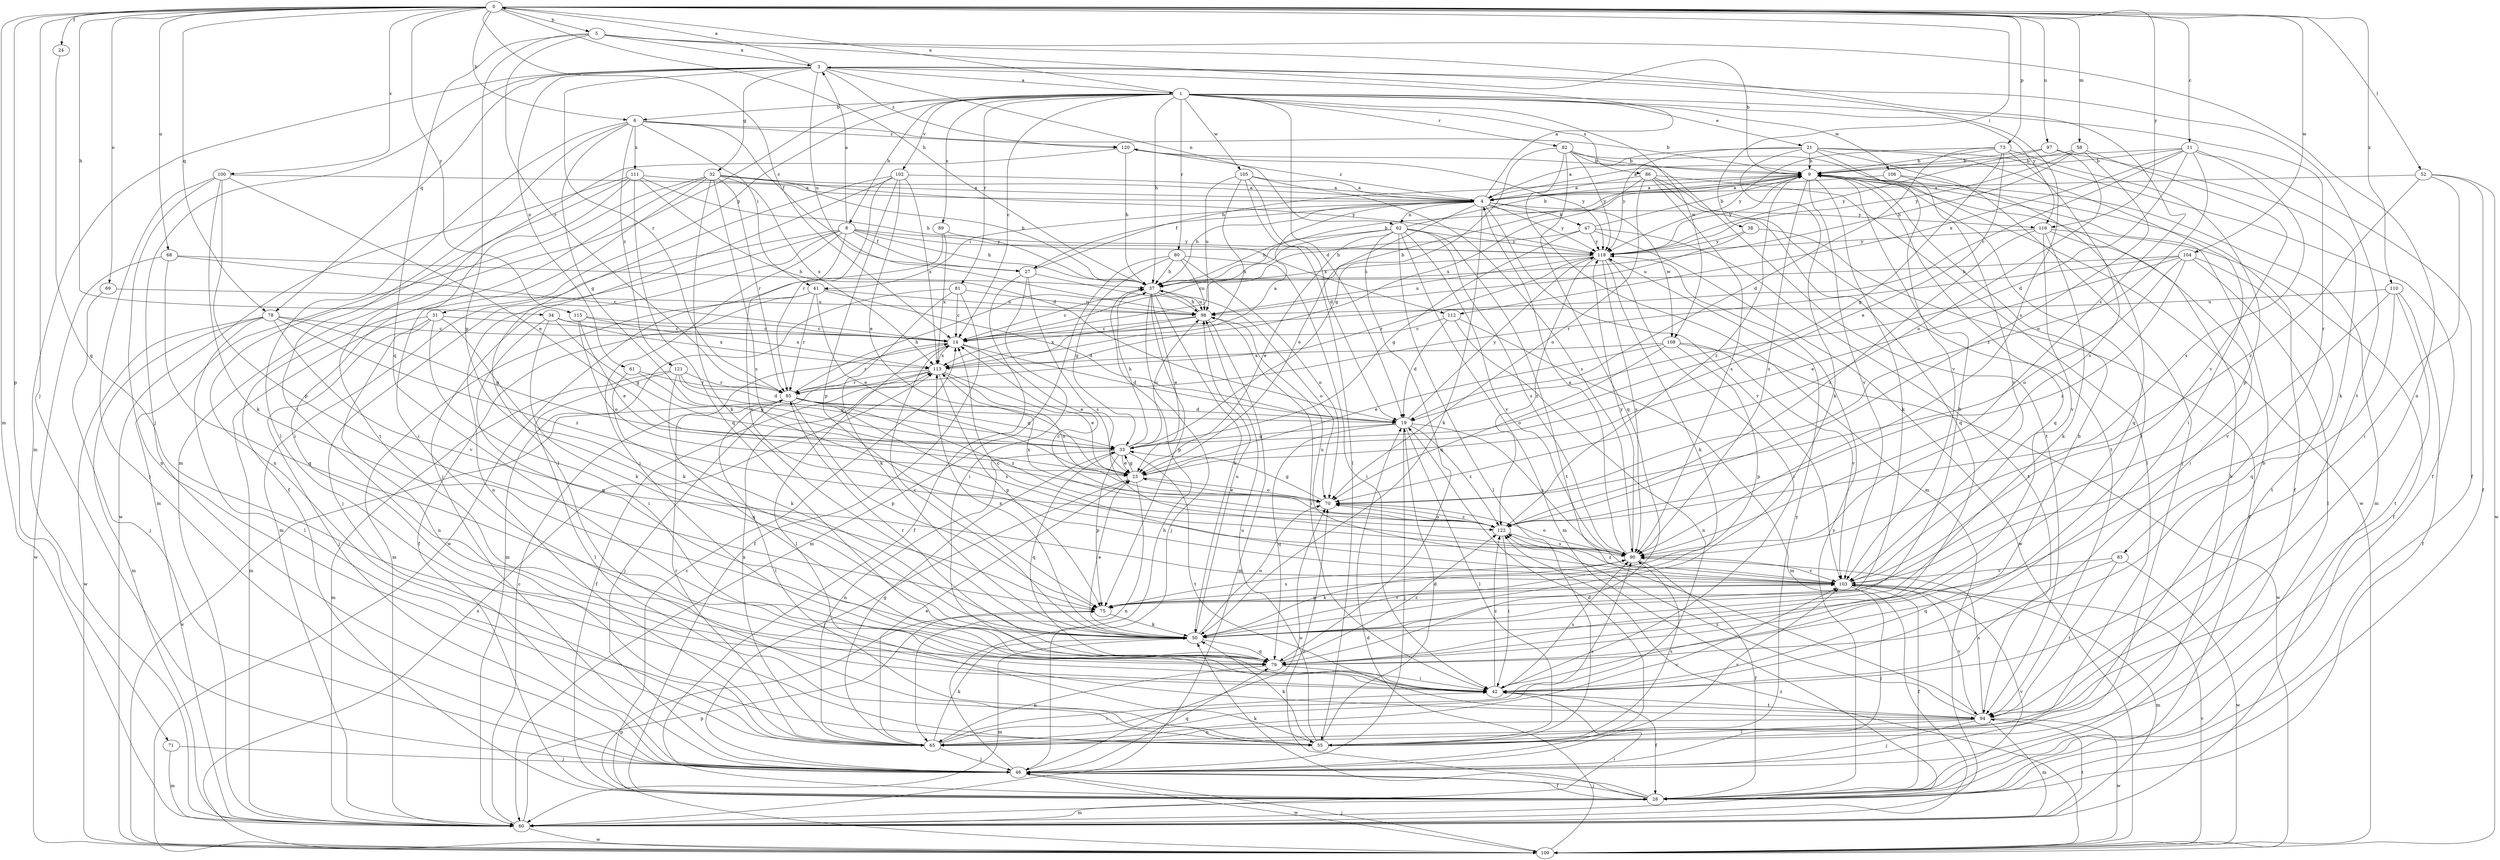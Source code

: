strict digraph  {
0;
1;
3;
4;
5;
6;
8;
9;
11;
14;
19;
21;
23;
24;
27;
28;
31;
32;
33;
34;
37;
38;
41;
42;
46;
47;
50;
52;
55;
58;
60;
61;
62;
65;
68;
69;
70;
71;
73;
75;
78;
79;
80;
81;
82;
83;
85;
86;
89;
90;
94;
97;
98;
100;
102;
103;
104;
105;
106;
108;
109;
110;
111;
112;
113;
115;
116;
118;
120;
121;
122;
0 -> 5  [label=b];
0 -> 6  [label=b];
0 -> 11  [label=c];
0 -> 14  [label=c];
0 -> 24  [label=f];
0 -> 34  [label=h];
0 -> 37  [label=h];
0 -> 38  [label=i];
0 -> 46  [label=j];
0 -> 52  [label=l];
0 -> 58  [label=m];
0 -> 60  [label=m];
0 -> 68  [label=o];
0 -> 69  [label=o];
0 -> 71  [label=p];
0 -> 73  [label=p];
0 -> 78  [label=q];
0 -> 97  [label=u];
0 -> 100  [label=v];
0 -> 104  [label=w];
0 -> 110  [label=x];
0 -> 115  [label=y];
0 -> 116  [label=y];
1 -> 0  [label=a];
1 -> 6  [label=b];
1 -> 8  [label=b];
1 -> 14  [label=c];
1 -> 19  [label=d];
1 -> 21  [label=e];
1 -> 31  [label=g];
1 -> 37  [label=h];
1 -> 60  [label=m];
1 -> 80  [label=r];
1 -> 81  [label=r];
1 -> 82  [label=r];
1 -> 83  [label=r];
1 -> 86  [label=s];
1 -> 89  [label=s];
1 -> 102  [label=v];
1 -> 105  [label=w];
1 -> 106  [label=w];
1 -> 108  [label=w];
1 -> 116  [label=y];
3 -> 0  [label=a];
3 -> 1  [label=a];
3 -> 32  [label=g];
3 -> 46  [label=j];
3 -> 60  [label=m];
3 -> 61  [label=n];
3 -> 62  [label=n];
3 -> 78  [label=q];
3 -> 85  [label=r];
3 -> 90  [label=s];
3 -> 94  [label=t];
3 -> 98  [label=u];
3 -> 120  [label=z];
4 -> 3  [label=a];
4 -> 23  [label=e];
4 -> 27  [label=f];
4 -> 37  [label=h];
4 -> 41  [label=i];
4 -> 47  [label=k];
4 -> 50  [label=k];
4 -> 62  [label=n];
4 -> 103  [label=v];
4 -> 108  [label=w];
4 -> 116  [label=y];
4 -> 118  [label=y];
4 -> 120  [label=z];
5 -> 3  [label=a];
5 -> 9  [label=b];
5 -> 65  [label=n];
5 -> 75  [label=p];
5 -> 79  [label=q];
5 -> 85  [label=r];
5 -> 90  [label=s];
6 -> 9  [label=b];
6 -> 27  [label=f];
6 -> 33  [label=g];
6 -> 41  [label=i];
6 -> 42  [label=i];
6 -> 55  [label=l];
6 -> 111  [label=x];
6 -> 120  [label=z];
6 -> 121  [label=z];
8 -> 3  [label=a];
8 -> 27  [label=f];
8 -> 37  [label=h];
8 -> 42  [label=i];
8 -> 46  [label=j];
8 -> 60  [label=m];
8 -> 65  [label=n];
8 -> 103  [label=v];
8 -> 112  [label=x];
8 -> 118  [label=y];
9 -> 4  [label=a];
9 -> 28  [label=f];
9 -> 42  [label=i];
9 -> 50  [label=k];
9 -> 60  [label=m];
9 -> 79  [label=q];
9 -> 90  [label=s];
9 -> 103  [label=v];
9 -> 118  [label=y];
9 -> 122  [label=z];
11 -> 4  [label=a];
11 -> 9  [label=b];
11 -> 14  [label=c];
11 -> 19  [label=d];
11 -> 28  [label=f];
11 -> 70  [label=o];
11 -> 90  [label=s];
11 -> 112  [label=x];
14 -> 9  [label=b];
14 -> 19  [label=d];
14 -> 23  [label=e];
14 -> 55  [label=l];
14 -> 85  [label=r];
14 -> 113  [label=x];
19 -> 33  [label=g];
19 -> 46  [label=j];
19 -> 55  [label=l];
19 -> 79  [label=q];
19 -> 90  [label=s];
19 -> 118  [label=y];
19 -> 122  [label=z];
21 -> 4  [label=a];
21 -> 9  [label=b];
21 -> 28  [label=f];
21 -> 42  [label=i];
21 -> 46  [label=j];
21 -> 50  [label=k];
21 -> 103  [label=v];
21 -> 118  [label=y];
23 -> 33  [label=g];
23 -> 46  [label=j];
23 -> 65  [label=n];
23 -> 70  [label=o];
24 -> 79  [label=q];
27 -> 9  [label=b];
27 -> 28  [label=f];
27 -> 42  [label=i];
27 -> 90  [label=s];
27 -> 98  [label=u];
28 -> 14  [label=c];
28 -> 46  [label=j];
28 -> 50  [label=k];
28 -> 60  [label=m];
28 -> 70  [label=o];
28 -> 103  [label=v];
28 -> 118  [label=y];
31 -> 14  [label=c];
31 -> 42  [label=i];
31 -> 46  [label=j];
31 -> 50  [label=k];
31 -> 60  [label=m];
31 -> 65  [label=n];
32 -> 4  [label=a];
32 -> 28  [label=f];
32 -> 37  [label=h];
32 -> 42  [label=i];
32 -> 50  [label=k];
32 -> 60  [label=m];
32 -> 85  [label=r];
32 -> 90  [label=s];
32 -> 113  [label=x];
32 -> 118  [label=y];
33 -> 23  [label=e];
33 -> 37  [label=h];
33 -> 65  [label=n];
33 -> 75  [label=p];
33 -> 79  [label=q];
33 -> 94  [label=t];
33 -> 98  [label=u];
34 -> 14  [label=c];
34 -> 33  [label=g];
34 -> 50  [label=k];
34 -> 79  [label=q];
34 -> 113  [label=x];
37 -> 9  [label=b];
37 -> 14  [label=c];
37 -> 23  [label=e];
37 -> 46  [label=j];
37 -> 50  [label=k];
37 -> 70  [label=o];
37 -> 75  [label=p];
37 -> 98  [label=u];
38 -> 28  [label=f];
38 -> 98  [label=u];
38 -> 118  [label=y];
41 -> 19  [label=d];
41 -> 23  [label=e];
41 -> 28  [label=f];
41 -> 60  [label=m];
41 -> 85  [label=r];
41 -> 98  [label=u];
42 -> 9  [label=b];
42 -> 28  [label=f];
42 -> 90  [label=s];
42 -> 94  [label=t];
42 -> 122  [label=z];
46 -> 9  [label=b];
46 -> 19  [label=d];
46 -> 28  [label=f];
46 -> 37  [label=h];
46 -> 70  [label=o];
46 -> 79  [label=q];
46 -> 109  [label=w];
46 -> 118  [label=y];
47 -> 9  [label=b];
47 -> 33  [label=g];
47 -> 37  [label=h];
47 -> 94  [label=t];
47 -> 109  [label=w];
47 -> 118  [label=y];
50 -> 9  [label=b];
50 -> 14  [label=c];
50 -> 23  [label=e];
50 -> 60  [label=m];
50 -> 70  [label=o];
50 -> 79  [label=q];
50 -> 98  [label=u];
50 -> 113  [label=x];
52 -> 4  [label=a];
52 -> 28  [label=f];
52 -> 42  [label=i];
52 -> 109  [label=w];
52 -> 122  [label=z];
55 -> 19  [label=d];
55 -> 50  [label=k];
55 -> 90  [label=s];
55 -> 98  [label=u];
55 -> 103  [label=v];
58 -> 9  [label=b];
58 -> 37  [label=h];
58 -> 103  [label=v];
58 -> 118  [label=y];
58 -> 122  [label=z];
60 -> 14  [label=c];
60 -> 42  [label=i];
60 -> 75  [label=p];
60 -> 94  [label=t];
60 -> 109  [label=w];
61 -> 33  [label=g];
61 -> 50  [label=k];
61 -> 85  [label=r];
62 -> 9  [label=b];
62 -> 14  [label=c];
62 -> 23  [label=e];
62 -> 37  [label=h];
62 -> 55  [label=l];
62 -> 60  [label=m];
62 -> 79  [label=q];
62 -> 90  [label=s];
62 -> 94  [label=t];
62 -> 103  [label=v];
62 -> 118  [label=y];
65 -> 9  [label=b];
65 -> 23  [label=e];
65 -> 33  [label=g];
65 -> 42  [label=i];
65 -> 46  [label=j];
65 -> 50  [label=k];
65 -> 85  [label=r];
65 -> 90  [label=s];
65 -> 103  [label=v];
65 -> 113  [label=x];
68 -> 14  [label=c];
68 -> 37  [label=h];
68 -> 79  [label=q];
68 -> 109  [label=w];
69 -> 46  [label=j];
69 -> 98  [label=u];
70 -> 23  [label=e];
70 -> 33  [label=g];
70 -> 122  [label=z];
71 -> 46  [label=j];
71 -> 60  [label=m];
73 -> 9  [label=b];
73 -> 19  [label=d];
73 -> 23  [label=e];
73 -> 33  [label=g];
73 -> 75  [label=p];
73 -> 90  [label=s];
73 -> 118  [label=y];
75 -> 50  [label=k];
75 -> 90  [label=s];
75 -> 103  [label=v];
78 -> 14  [label=c];
78 -> 33  [label=g];
78 -> 55  [label=l];
78 -> 60  [label=m];
78 -> 103  [label=v];
78 -> 109  [label=w];
78 -> 122  [label=z];
79 -> 42  [label=i];
79 -> 65  [label=n];
79 -> 85  [label=r];
79 -> 122  [label=z];
80 -> 33  [label=g];
80 -> 37  [label=h];
80 -> 42  [label=i];
80 -> 60  [label=m];
80 -> 70  [label=o];
80 -> 98  [label=u];
81 -> 14  [label=c];
81 -> 28  [label=f];
81 -> 50  [label=k];
81 -> 60  [label=m];
81 -> 98  [label=u];
82 -> 9  [label=b];
82 -> 33  [label=g];
82 -> 60  [label=m];
82 -> 79  [label=q];
82 -> 94  [label=t];
82 -> 109  [label=w];
82 -> 118  [label=y];
83 -> 79  [label=q];
83 -> 94  [label=t];
83 -> 103  [label=v];
83 -> 109  [label=w];
85 -> 19  [label=d];
85 -> 33  [label=g];
85 -> 37  [label=h];
85 -> 55  [label=l];
85 -> 75  [label=p];
85 -> 90  [label=s];
85 -> 109  [label=w];
85 -> 122  [label=z];
86 -> 4  [label=a];
86 -> 55  [label=l];
86 -> 70  [label=o];
86 -> 79  [label=q];
86 -> 90  [label=s];
86 -> 94  [label=t];
86 -> 113  [label=x];
89 -> 109  [label=w];
89 -> 113  [label=x];
89 -> 118  [label=y];
90 -> 4  [label=a];
90 -> 28  [label=f];
90 -> 50  [label=k];
90 -> 70  [label=o];
90 -> 103  [label=v];
90 -> 118  [label=y];
94 -> 46  [label=j];
94 -> 55  [label=l];
94 -> 60  [label=m];
94 -> 65  [label=n];
94 -> 90  [label=s];
94 -> 103  [label=v];
94 -> 109  [label=w];
94 -> 122  [label=z];
97 -> 9  [label=b];
97 -> 50  [label=k];
97 -> 70  [label=o];
97 -> 118  [label=y];
98 -> 14  [label=c];
98 -> 37  [label=h];
98 -> 42  [label=i];
98 -> 60  [label=m];
98 -> 113  [label=x];
100 -> 4  [label=a];
100 -> 23  [label=e];
100 -> 46  [label=j];
100 -> 50  [label=k];
100 -> 65  [label=n];
100 -> 75  [label=p];
102 -> 4  [label=a];
102 -> 23  [label=e];
102 -> 46  [label=j];
102 -> 55  [label=l];
102 -> 75  [label=p];
102 -> 85  [label=r];
102 -> 113  [label=x];
103 -> 14  [label=c];
103 -> 28  [label=f];
103 -> 46  [label=j];
103 -> 60  [label=m];
103 -> 75  [label=p];
103 -> 98  [label=u];
103 -> 122  [label=z];
104 -> 23  [label=e];
104 -> 37  [label=h];
104 -> 55  [label=l];
104 -> 70  [label=o];
104 -> 85  [label=r];
104 -> 94  [label=t];
104 -> 122  [label=z];
105 -> 4  [label=a];
105 -> 19  [label=d];
105 -> 55  [label=l];
105 -> 90  [label=s];
105 -> 98  [label=u];
105 -> 113  [label=x];
106 -> 4  [label=a];
106 -> 79  [label=q];
106 -> 103  [label=v];
108 -> 23  [label=e];
108 -> 70  [label=o];
108 -> 75  [label=p];
108 -> 103  [label=v];
108 -> 109  [label=w];
108 -> 113  [label=x];
109 -> 19  [label=d];
109 -> 46  [label=j];
109 -> 75  [label=p];
109 -> 103  [label=v];
109 -> 113  [label=x];
109 -> 122  [label=z];
110 -> 28  [label=f];
110 -> 79  [label=q];
110 -> 94  [label=t];
110 -> 98  [label=u];
110 -> 103  [label=v];
111 -> 4  [label=a];
111 -> 19  [label=d];
111 -> 37  [label=h];
111 -> 42  [label=i];
111 -> 65  [label=n];
111 -> 79  [label=q];
111 -> 109  [label=w];
112 -> 14  [label=c];
112 -> 19  [label=d];
112 -> 60  [label=m];
112 -> 65  [label=n];
113 -> 4  [label=a];
113 -> 23  [label=e];
113 -> 28  [label=f];
113 -> 46  [label=j];
113 -> 70  [label=o];
113 -> 75  [label=p];
113 -> 85  [label=r];
115 -> 14  [label=c];
115 -> 23  [label=e];
115 -> 70  [label=o];
115 -> 113  [label=x];
116 -> 28  [label=f];
116 -> 42  [label=i];
116 -> 50  [label=k];
116 -> 103  [label=v];
116 -> 118  [label=y];
116 -> 122  [label=z];
118 -> 37  [label=h];
118 -> 42  [label=i];
118 -> 50  [label=k];
118 -> 85  [label=r];
118 -> 90  [label=s];
118 -> 98  [label=u];
118 -> 122  [label=z];
120 -> 9  [label=b];
120 -> 37  [label=h];
120 -> 94  [label=t];
120 -> 118  [label=y];
121 -> 19  [label=d];
121 -> 33  [label=g];
121 -> 55  [label=l];
121 -> 60  [label=m];
121 -> 79  [label=q];
121 -> 85  [label=r];
122 -> 14  [label=c];
122 -> 42  [label=i];
122 -> 70  [label=o];
122 -> 90  [label=s];
122 -> 113  [label=x];
}
